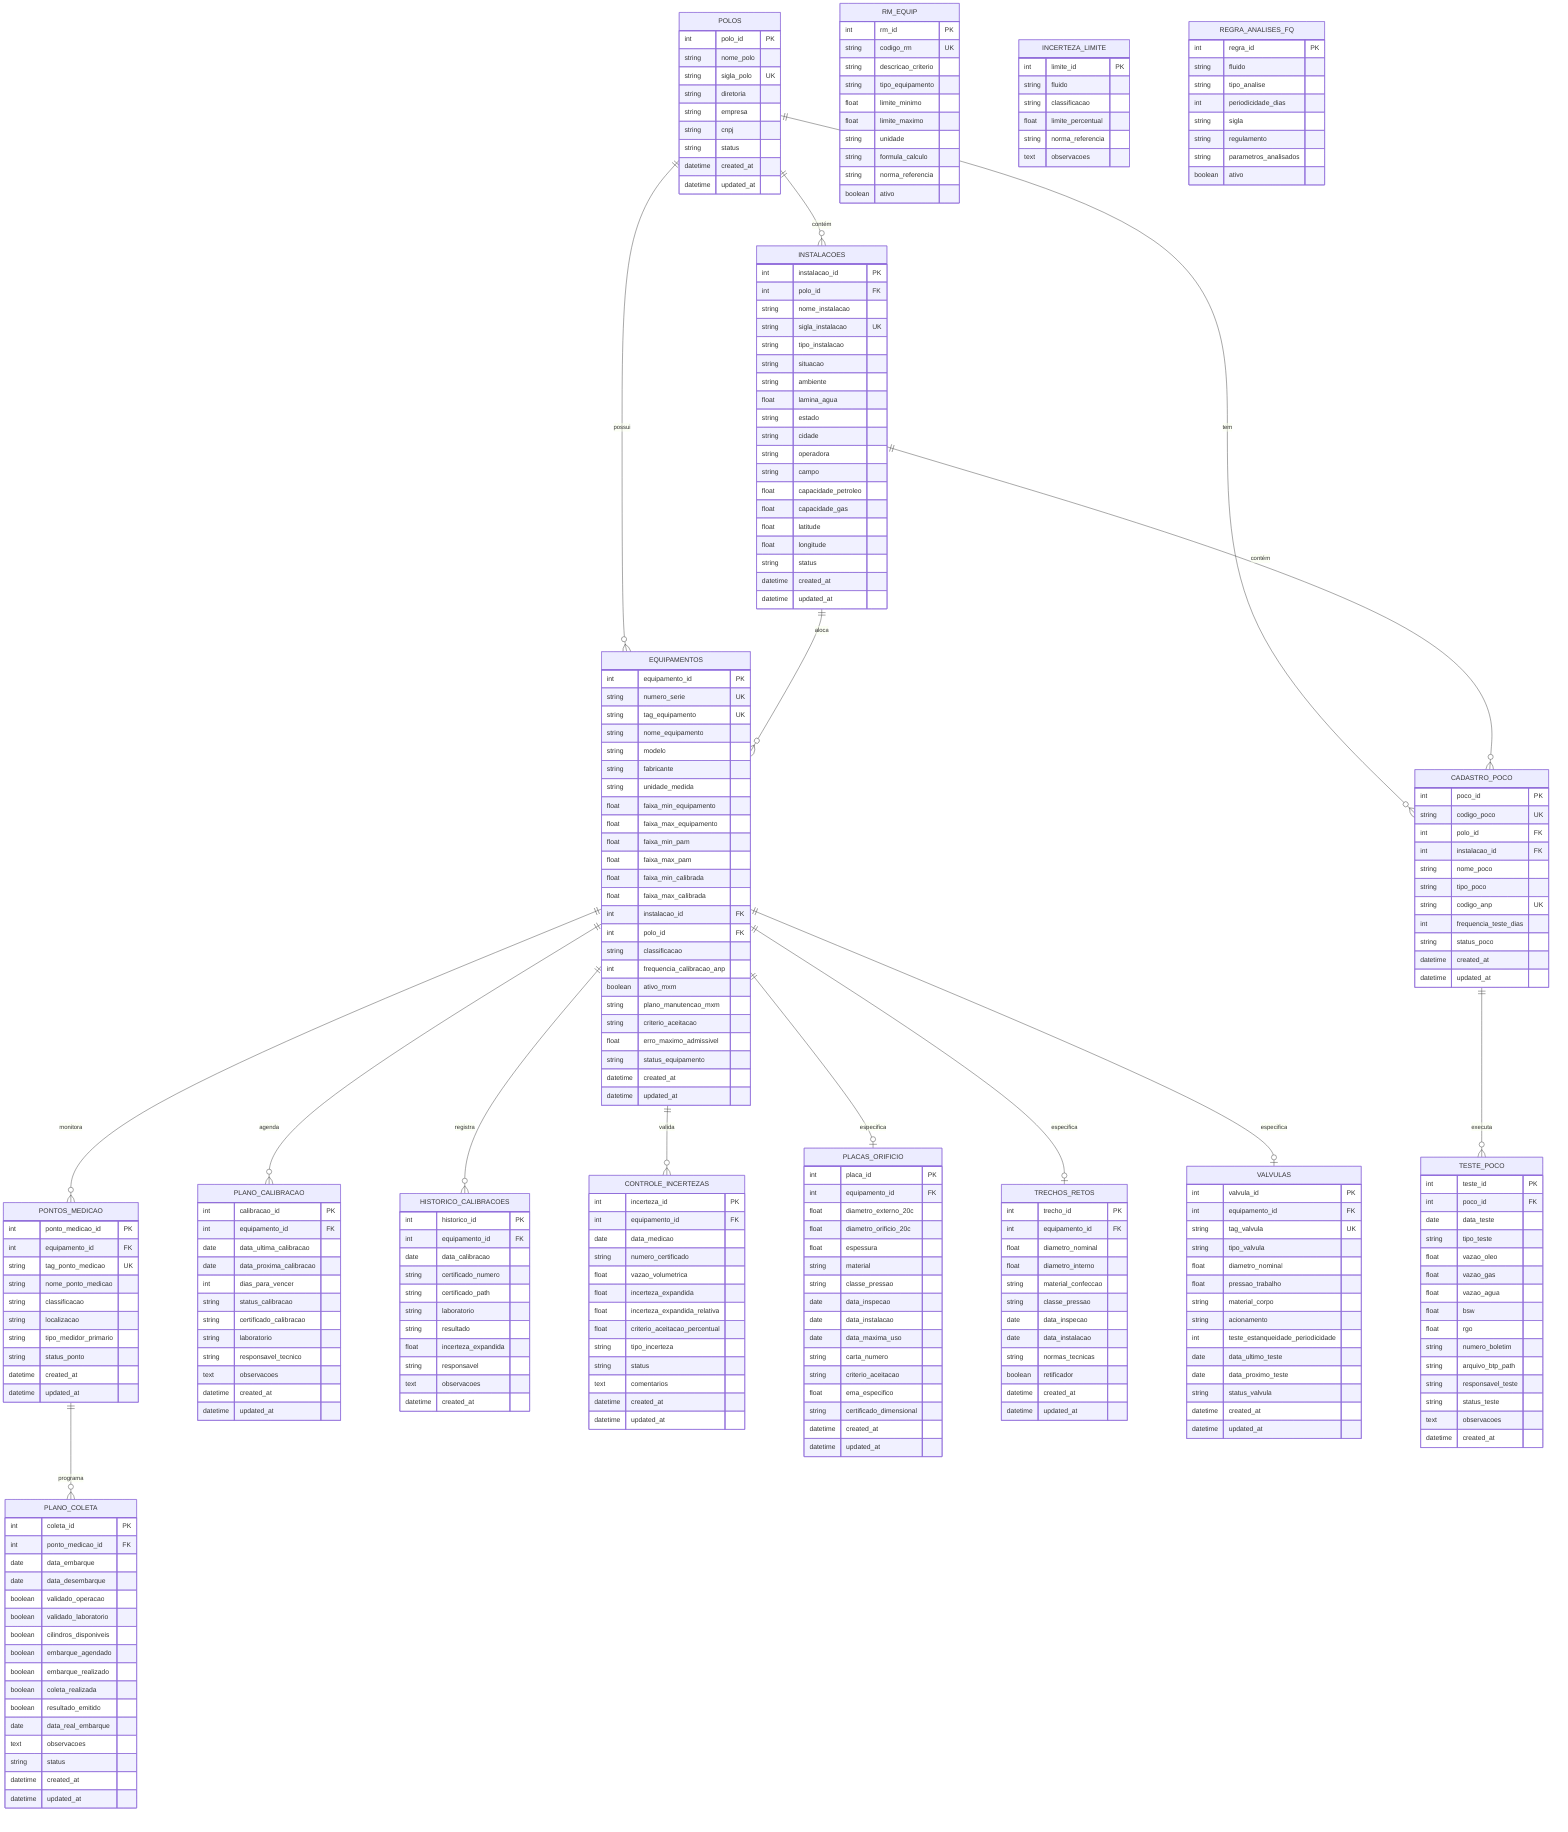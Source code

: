 erDiagram
    %% Hierarquia Organizacional
    POLOS {
        int polo_id PK
        string nome_polo
        string sigla_polo UK
        string diretoria
        string empresa
        string cnpj
        string status
        datetime created_at
        datetime updated_at
    }

    INSTALACOES {
        int instalacao_id PK
        int polo_id FK
        string nome_instalacao
        string sigla_instalacao UK
        string tipo_instalacao
        string situacao
        string ambiente
        float lamina_agua
        string estado
        string cidade
        string operadora
        string campo
        float capacidade_petroleo
        float capacidade_gas
        float latitude
        float longitude
        string status
        datetime created_at
        datetime updated_at
    }

    EQUIPAMENTOS {
        int equipamento_id PK
        string numero_serie UK
        string tag_equipamento UK
        string nome_equipamento
        string modelo
        string fabricante
        string unidade_medida
        float faixa_min_equipamento
        float faixa_max_equipamento
        float faixa_min_pam
        float faixa_max_pam
        float faixa_min_calibrada
        float faixa_max_calibrada
        int instalacao_id FK
        int polo_id FK
        string classificacao
        int frequencia_calibracao_anp
        boolean ativo_mxm
        string plano_manutencao_mxm
        string criterio_aceitacao
        float erro_maximo_admissivel
        string status_equipamento
        datetime created_at
        datetime updated_at
    }

    PONTOS_MEDICAO {
        int ponto_medicao_id PK
        int equipamento_id FK
        string tag_ponto_medicao UK
        string nome_ponto_medicao
        string classificacao
        string localizacao
        string tipo_medidor_primario
        string status_ponto
        datetime created_at
        datetime updated_at
    }

    %% Controle de Calibrações
    PLANO_CALIBRACAO {
        int calibracao_id PK
        int equipamento_id FK
        date data_ultima_calibracao
        date data_proxima_calibracao
        int dias_para_vencer
        string status_calibracao
        string certificado_calibracao
        string laboratorio
        string responsavel_tecnico
        text observacoes
        datetime created_at
        datetime updated_at
    }

    HISTORICO_CALIBRACOES {
        int historico_id PK
        int equipamento_id FK
        date data_calibracao
        string certificado_numero
        string certificado_path
        string laboratorio
        string resultado
        float incerteza_expandida
        string responsavel
        text observacoes
        datetime created_at
    }

    %% Validações e Controles
    RM_EQUIP {
        int rm_id PK
        string codigo_rm UK
        string descricao_criterio
        string tipo_equipamento
        float limite_minimo
        float limite_maximo
        string unidade
        string formula_calculo
        string norma_referencia
        boolean ativo
    }

    CONTROLE_INCERTEZAS {
        int incerteza_id PK
        int equipamento_id FK
        date data_medicao
        string numero_certificado
        float vazao_volumetrica
        float incerteza_expandida
        float incerteza_expandida_relativa
        float criterio_aceitacao_percentual
        string tipo_incerteza
        string status
        text comentarios
        datetime created_at
        datetime updated_at
    }

    INCERTEZA_LIMITE {
        int limite_id PK
        string fluido
        string classificacao
        float limite_percentual
        string norma_referencia
        text observacoes
    }

    %% Equipamentos Especializados
    PLACAS_ORIFICIO {
        int placa_id PK
        int equipamento_id FK
        float diametro_externo_20c
        float diametro_orificio_20c
        float espessura
        string material
        string classe_pressao
        date data_inspecao
        date data_instalacao
        date data_maxima_uso
        string carta_numero
        string criterio_aceitacao
        float ema_especifico
        string certificado_dimensional
        datetime created_at
        datetime updated_at
    }

    TRECHOS_RETOS {
        int trecho_id PK
        int equipamento_id FK
        float diametro_nominal
        float diametro_interno
        string material_confeccao
        string classe_pressao
        date data_inspecao
        date data_instalacao
        string normas_tecnicas
        boolean retificador
        datetime created_at
        datetime updated_at
    }

    VALVULAS {
        int valvula_id PK
        int equipamento_id FK
        string tag_valvula UK
        string tipo_valvula
        float diametro_nominal
        float pressao_trabalho
        string material_corpo
        string acionamento
        int teste_estanqueidade_periodicidade
        date data_ultimo_teste
        date data_proximo_teste
        string status_valvula
        datetime created_at
        datetime updated_at
    }

    %% Controle de Poços
    CADASTRO_POCO {
        int poco_id PK
        string codigo_poco UK
        int polo_id FK
        int instalacao_id FK
        string nome_poco
        string tipo_poco
        string codigo_anp UK
        int frequencia_teste_dias
        string status_poco
        datetime created_at
        datetime updated_at
    }

    TESTE_POCO {
        int teste_id PK
        int poco_id FK
        date data_teste
        string tipo_teste
        float vazao_oleo
        float vazao_gas
        float vazao_agua
        float bsw
        float rgo
        string numero_boletim
        string arquivo_btp_path
        string responsavel_teste
        string status_teste
        text observacoes
        datetime created_at
    }

    PLANO_COLETA {
        int coleta_id PK
        int ponto_medicao_id FK
        date data_embarque
        date data_desembarque
        boolean validado_operacao
        boolean validado_laboratorio
        boolean cilindros_disponiveis
        boolean embarque_agendado
        boolean embarque_realizado
        boolean coleta_realizada
        boolean resultado_emitido
        date data_real_embarque
        text observacoes
        string status
        datetime created_at
        datetime updated_at
    }

    REGRA_ANALISES_FQ {
        int regra_id PK
        string fluido
        string tipo_analise
        int periodicidade_dias
        string sigla
        string regulamento
        string parametros_analisados
        boolean ativo
    }

    %% Relacionamentos
    POLOS ||--o{ INSTALACOES : "contém"
    POLOS ||--o{ EQUIPAMENTOS : "possui"
    POLOS ||--o{ CADASTRO_POCO : "tem"
    
    INSTALACOES ||--o{ EQUIPAMENTOS : "aloca"
    INSTALACOES ||--o{ CADASTRO_POCO : "contém"
    
    EQUIPAMENTOS ||--o{ PONTOS_MEDICAO : "monitora"
    EQUIPAMENTOS ||--o{ PLANO_CALIBRACAO : "agenda"
    EQUIPAMENTOS ||--o{ HISTORICO_CALIBRACOES : "registra"
    EQUIPAMENTOS ||--o{ CONTROLE_INCERTEZAS : "valida"
    EQUIPAMENTOS ||--o| PLACAS_ORIFICIO : "especifica"
    EQUIPAMENTOS ||--o| TRECHOS_RETOS : "especifica"
    EQUIPAMENTOS ||--o| VALVULAS : "especifica"
    
    PONTOS_MEDICAO ||--o{ PLANO_COLETA : "programa"
    
    CADASTRO_POCO ||--o{ TESTE_POCO : "executa"